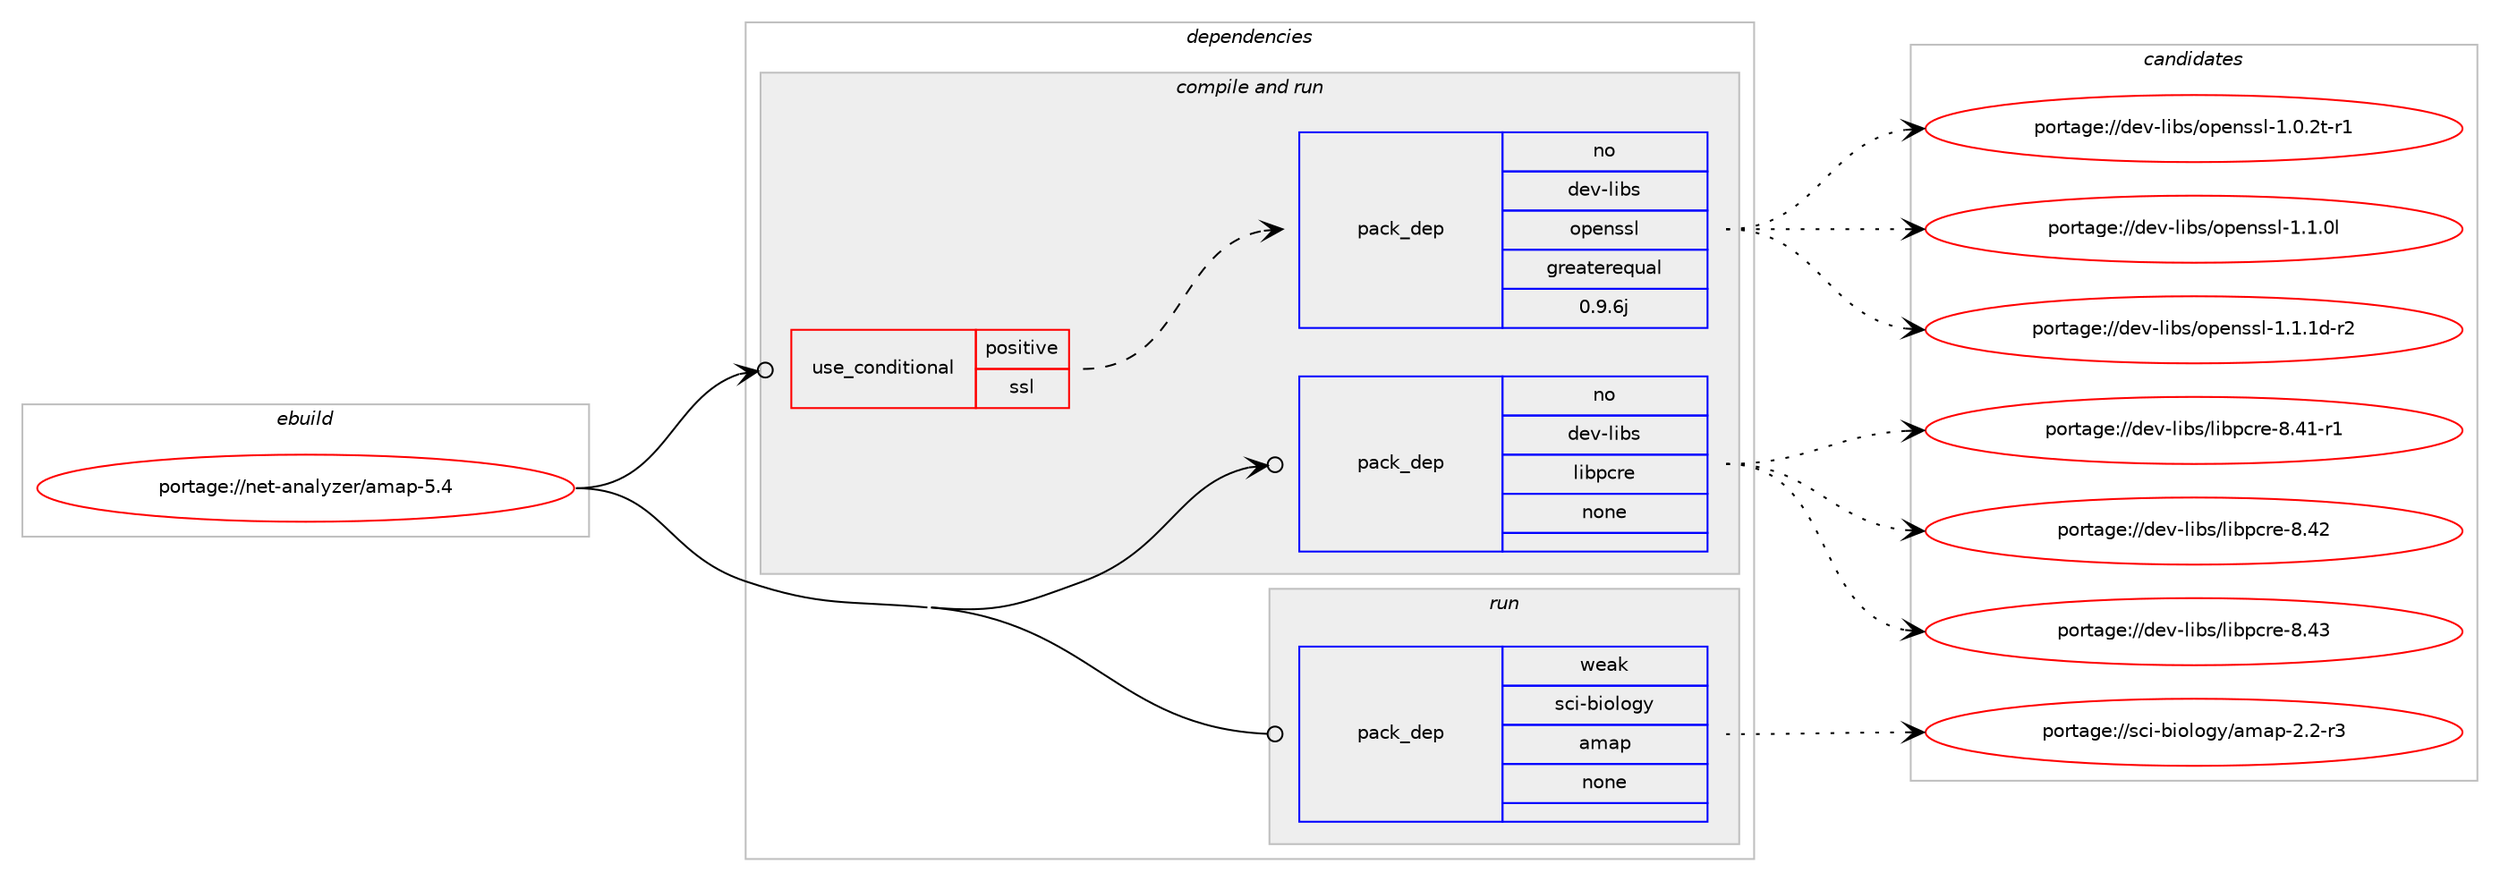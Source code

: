 digraph prolog {

# *************
# Graph options
# *************

newrank=true;
concentrate=true;
compound=true;
graph [rankdir=LR,fontname=Helvetica,fontsize=10,ranksep=1.5];#, ranksep=2.5, nodesep=0.2];
edge  [arrowhead=vee];
node  [fontname=Helvetica,fontsize=10];

# **********
# The ebuild
# **********

subgraph cluster_leftcol {
color=gray;
rank=same;
label=<<i>ebuild</i>>;
id [label="portage://net-analyzer/amap-5.4", color=red, width=4, href="../net-analyzer/amap-5.4.svg"];
}

# ****************
# The dependencies
# ****************

subgraph cluster_midcol {
color=gray;
label=<<i>dependencies</i>>;
subgraph cluster_compile {
fillcolor="#eeeeee";
style=filled;
label=<<i>compile</i>>;
}
subgraph cluster_compileandrun {
fillcolor="#eeeeee";
style=filled;
label=<<i>compile and run</i>>;
subgraph cond85932 {
dependency344428 [label=<<TABLE BORDER="0" CELLBORDER="1" CELLSPACING="0" CELLPADDING="4"><TR><TD ROWSPAN="3" CELLPADDING="10">use_conditional</TD></TR><TR><TD>positive</TD></TR><TR><TD>ssl</TD></TR></TABLE>>, shape=none, color=red];
subgraph pack252866 {
dependency344429 [label=<<TABLE BORDER="0" CELLBORDER="1" CELLSPACING="0" CELLPADDING="4" WIDTH="220"><TR><TD ROWSPAN="6" CELLPADDING="30">pack_dep</TD></TR><TR><TD WIDTH="110">no</TD></TR><TR><TD>dev-libs</TD></TR><TR><TD>openssl</TD></TR><TR><TD>greaterequal</TD></TR><TR><TD>0.9.6j</TD></TR></TABLE>>, shape=none, color=blue];
}
dependency344428:e -> dependency344429:w [weight=20,style="dashed",arrowhead="vee"];
}
id:e -> dependency344428:w [weight=20,style="solid",arrowhead="odotvee"];
subgraph pack252867 {
dependency344430 [label=<<TABLE BORDER="0" CELLBORDER="1" CELLSPACING="0" CELLPADDING="4" WIDTH="220"><TR><TD ROWSPAN="6" CELLPADDING="30">pack_dep</TD></TR><TR><TD WIDTH="110">no</TD></TR><TR><TD>dev-libs</TD></TR><TR><TD>libpcre</TD></TR><TR><TD>none</TD></TR><TR><TD></TD></TR></TABLE>>, shape=none, color=blue];
}
id:e -> dependency344430:w [weight=20,style="solid",arrowhead="odotvee"];
}
subgraph cluster_run {
fillcolor="#eeeeee";
style=filled;
label=<<i>run</i>>;
subgraph pack252868 {
dependency344431 [label=<<TABLE BORDER="0" CELLBORDER="1" CELLSPACING="0" CELLPADDING="4" WIDTH="220"><TR><TD ROWSPAN="6" CELLPADDING="30">pack_dep</TD></TR><TR><TD WIDTH="110">weak</TD></TR><TR><TD>sci-biology</TD></TR><TR><TD>amap</TD></TR><TR><TD>none</TD></TR><TR><TD></TD></TR></TABLE>>, shape=none, color=blue];
}
id:e -> dependency344431:w [weight=20,style="solid",arrowhead="odot"];
}
}

# **************
# The candidates
# **************

subgraph cluster_choices {
rank=same;
color=gray;
label=<<i>candidates</i>>;

subgraph choice252866 {
color=black;
nodesep=1;
choiceportage1001011184510810598115471111121011101151151084549464846501164511449 [label="portage://dev-libs/openssl-1.0.2t-r1", color=red, width=4,href="../dev-libs/openssl-1.0.2t-r1.svg"];
choiceportage100101118451081059811547111112101110115115108454946494648108 [label="portage://dev-libs/openssl-1.1.0l", color=red, width=4,href="../dev-libs/openssl-1.1.0l.svg"];
choiceportage1001011184510810598115471111121011101151151084549464946491004511450 [label="portage://dev-libs/openssl-1.1.1d-r2", color=red, width=4,href="../dev-libs/openssl-1.1.1d-r2.svg"];
dependency344429:e -> choiceportage1001011184510810598115471111121011101151151084549464846501164511449:w [style=dotted,weight="100"];
dependency344429:e -> choiceportage100101118451081059811547111112101110115115108454946494648108:w [style=dotted,weight="100"];
dependency344429:e -> choiceportage1001011184510810598115471111121011101151151084549464946491004511450:w [style=dotted,weight="100"];
}
subgraph choice252867 {
color=black;
nodesep=1;
choiceportage100101118451081059811547108105981129911410145564652494511449 [label="portage://dev-libs/libpcre-8.41-r1", color=red, width=4,href="../dev-libs/libpcre-8.41-r1.svg"];
choiceportage10010111845108105981154710810598112991141014556465250 [label="portage://dev-libs/libpcre-8.42", color=red, width=4,href="../dev-libs/libpcre-8.42.svg"];
choiceportage10010111845108105981154710810598112991141014556465251 [label="portage://dev-libs/libpcre-8.43", color=red, width=4,href="../dev-libs/libpcre-8.43.svg"];
dependency344430:e -> choiceportage100101118451081059811547108105981129911410145564652494511449:w [style=dotted,weight="100"];
dependency344430:e -> choiceportage10010111845108105981154710810598112991141014556465250:w [style=dotted,weight="100"];
dependency344430:e -> choiceportage10010111845108105981154710810598112991141014556465251:w [style=dotted,weight="100"];
}
subgraph choice252868 {
color=black;
nodesep=1;
choiceportage115991054598105111108111103121479710997112455046504511451 [label="portage://sci-biology/amap-2.2-r3", color=red, width=4,href="../sci-biology/amap-2.2-r3.svg"];
dependency344431:e -> choiceportage115991054598105111108111103121479710997112455046504511451:w [style=dotted,weight="100"];
}
}

}
